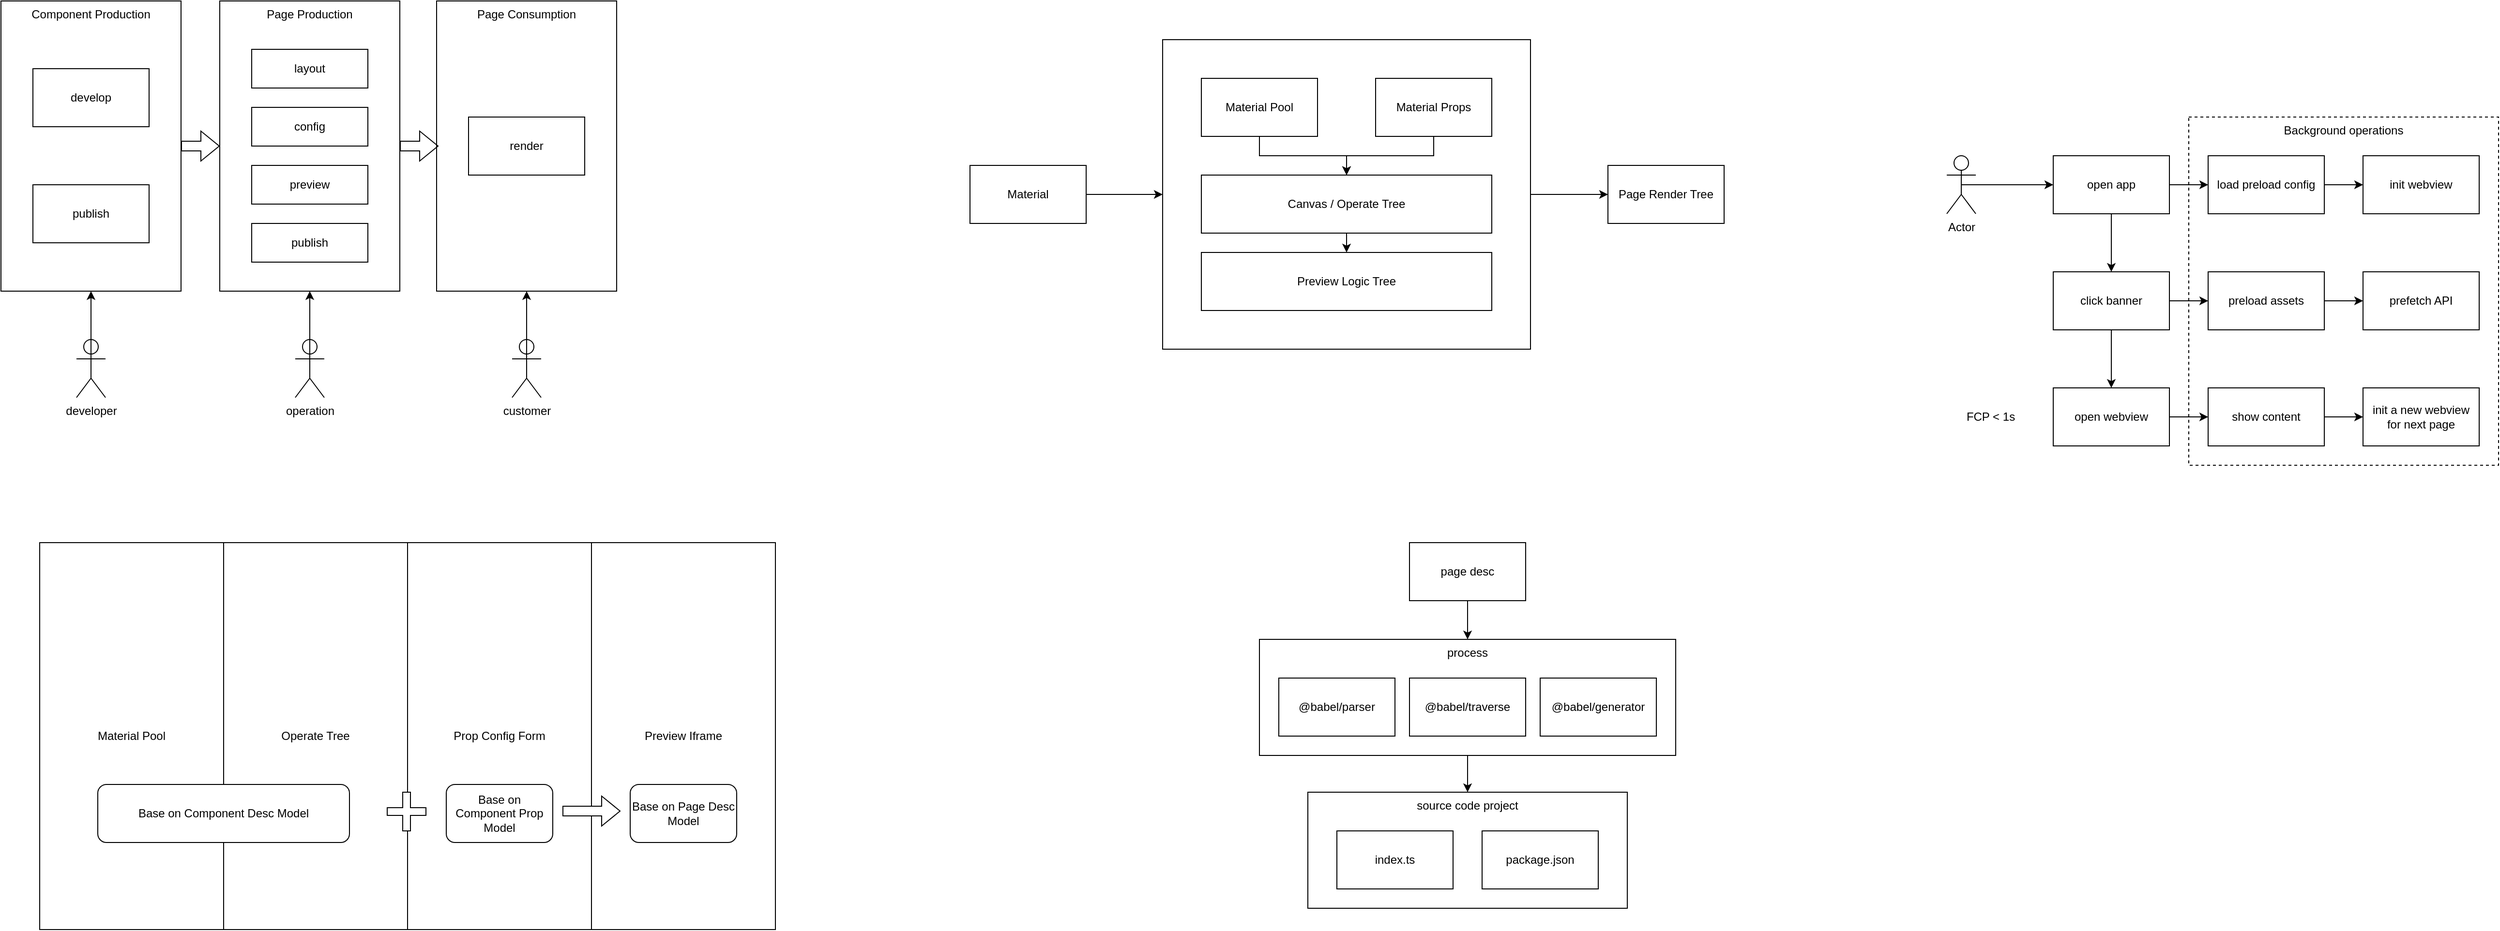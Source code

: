 <mxfile version="20.0.4" type="github">
  <diagram id="PCFFjkg9Jv1gXW4gGNiH" name="Page-1">
    <mxGraphModel dx="1181" dy="686" grid="1" gridSize="10" guides="1" tooltips="1" connect="1" arrows="1" fold="1" page="1" pageScale="1" pageWidth="827" pageHeight="1169" math="0" shadow="0">
      <root>
        <mxCell id="0" />
        <mxCell id="1" parent="0" />
        <mxCell id="uPV0i0hWWloQ9XYH6VPm-38" value="Background operations" style="rounded=0;whiteSpace=wrap;html=1;fillColor=none;verticalAlign=top;dashed=1;" vertex="1" parent="1">
          <mxGeometry x="2380" y="280" width="320" height="360" as="geometry" />
        </mxCell>
        <mxCell id="DFM9-NTpDsd31qXUWvBV-4" value="Component Production" style="rounded=0;whiteSpace=wrap;html=1;verticalAlign=top;" parent="1" vertex="1">
          <mxGeometry x="120" y="160" width="186" height="300" as="geometry" />
        </mxCell>
        <mxCell id="DFM9-NTpDsd31qXUWvBV-5" value="develop" style="rounded=0;whiteSpace=wrap;html=1;" parent="1" vertex="1">
          <mxGeometry x="153" y="230" width="120" height="60" as="geometry" />
        </mxCell>
        <mxCell id="DFM9-NTpDsd31qXUWvBV-6" value="publish" style="rounded=0;whiteSpace=wrap;html=1;" parent="1" vertex="1">
          <mxGeometry x="153" y="350" width="120" height="60" as="geometry" />
        </mxCell>
        <mxCell id="DFM9-NTpDsd31qXUWvBV-8" value="Page Production" style="rounded=0;whiteSpace=wrap;html=1;verticalAlign=top;" parent="1" vertex="1">
          <mxGeometry x="346" y="160" width="186" height="300" as="geometry" />
        </mxCell>
        <mxCell id="DFM9-NTpDsd31qXUWvBV-9" value="Page&amp;nbsp;Consumption" style="rounded=0;whiteSpace=wrap;html=1;verticalAlign=top;" parent="1" vertex="1">
          <mxGeometry x="570" y="160" width="186" height="300" as="geometry" />
        </mxCell>
        <mxCell id="DFM9-NTpDsd31qXUWvBV-10" value="developer" style="shape=umlActor;verticalLabelPosition=bottom;verticalAlign=top;html=1;outlineConnect=0;" parent="1" vertex="1">
          <mxGeometry x="198" y="510" width="30" height="60" as="geometry" />
        </mxCell>
        <mxCell id="DFM9-NTpDsd31qXUWvBV-11" value="operation" style="shape=umlActor;verticalLabelPosition=bottom;verticalAlign=top;html=1;outlineConnect=0;" parent="1" vertex="1">
          <mxGeometry x="424" y="510" width="30" height="60" as="geometry" />
        </mxCell>
        <mxCell id="DFM9-NTpDsd31qXUWvBV-12" value="customer" style="shape=umlActor;verticalLabelPosition=bottom;verticalAlign=top;html=1;outlineConnect=0;" parent="1" vertex="1">
          <mxGeometry x="648" y="510" width="30" height="60" as="geometry" />
        </mxCell>
        <mxCell id="DFM9-NTpDsd31qXUWvBV-15" value="layout" style="rounded=0;whiteSpace=wrap;html=1;" parent="1" vertex="1">
          <mxGeometry x="379" y="210" width="120" height="40" as="geometry" />
        </mxCell>
        <mxCell id="DFM9-NTpDsd31qXUWvBV-16" value="config" style="rounded=0;whiteSpace=wrap;html=1;" parent="1" vertex="1">
          <mxGeometry x="379" y="270" width="120" height="40" as="geometry" />
        </mxCell>
        <mxCell id="DFM9-NTpDsd31qXUWvBV-17" value="preview" style="rounded=0;whiteSpace=wrap;html=1;" parent="1" vertex="1">
          <mxGeometry x="379" y="330" width="120" height="40" as="geometry" />
        </mxCell>
        <mxCell id="DFM9-NTpDsd31qXUWvBV-18" value="publish" style="rounded=0;whiteSpace=wrap;html=1;" parent="1" vertex="1">
          <mxGeometry x="379" y="390" width="120" height="40" as="geometry" />
        </mxCell>
        <mxCell id="DFM9-NTpDsd31qXUWvBV-19" value="render" style="rounded=0;whiteSpace=wrap;html=1;" parent="1" vertex="1">
          <mxGeometry x="603" y="280" width="120" height="60" as="geometry" />
        </mxCell>
        <mxCell id="DFM9-NTpDsd31qXUWvBV-20" value="" style="shape=flexArrow;endArrow=classic;html=1;rounded=0;exitX=1;exitY=0.5;exitDx=0;exitDy=0;entryX=0;entryY=0.5;entryDx=0;entryDy=0;" parent="1" source="DFM9-NTpDsd31qXUWvBV-4" target="DFM9-NTpDsd31qXUWvBV-8" edge="1">
          <mxGeometry width="50" height="50" relative="1" as="geometry">
            <mxPoint x="50" y="390" as="sourcePoint" />
            <mxPoint x="100" y="340" as="targetPoint" />
          </mxGeometry>
        </mxCell>
        <mxCell id="DFM9-NTpDsd31qXUWvBV-21" value="" style="shape=flexArrow;endArrow=classic;html=1;rounded=0;exitX=1;exitY=0.5;exitDx=0;exitDy=0;entryX=0;entryY=0.5;entryDx=0;entryDy=0;" parent="1" edge="1">
          <mxGeometry width="50" height="50" relative="1" as="geometry">
            <mxPoint x="532" y="310" as="sourcePoint" />
            <mxPoint x="572" y="310" as="targetPoint" />
          </mxGeometry>
        </mxCell>
        <mxCell id="DFM9-NTpDsd31qXUWvBV-22" value="" style="endArrow=classic;html=1;rounded=0;exitX=0.5;exitY=0.5;exitDx=0;exitDy=0;exitPerimeter=0;entryX=0.5;entryY=1;entryDx=0;entryDy=0;" parent="1" source="DFM9-NTpDsd31qXUWvBV-10" target="DFM9-NTpDsd31qXUWvBV-4" edge="1">
          <mxGeometry width="50" height="50" relative="1" as="geometry">
            <mxPoint x="300" y="560" as="sourcePoint" />
            <mxPoint x="350" y="510" as="targetPoint" />
          </mxGeometry>
        </mxCell>
        <mxCell id="DFM9-NTpDsd31qXUWvBV-24" value="" style="endArrow=classic;html=1;rounded=0;exitX=0.5;exitY=0.5;exitDx=0;exitDy=0;exitPerimeter=0;entryX=0.5;entryY=1;entryDx=0;entryDy=0;" parent="1" source="DFM9-NTpDsd31qXUWvBV-11" target="DFM9-NTpDsd31qXUWvBV-8" edge="1">
          <mxGeometry width="50" height="50" relative="1" as="geometry">
            <mxPoint x="223" y="550" as="sourcePoint" />
            <mxPoint x="223" y="470" as="targetPoint" />
          </mxGeometry>
        </mxCell>
        <mxCell id="DFM9-NTpDsd31qXUWvBV-25" value="" style="endArrow=classic;html=1;rounded=0;exitX=0.5;exitY=0.5;exitDx=0;exitDy=0;exitPerimeter=0;entryX=0.5;entryY=1;entryDx=0;entryDy=0;" parent="1" source="DFM9-NTpDsd31qXUWvBV-12" target="DFM9-NTpDsd31qXUWvBV-9" edge="1">
          <mxGeometry width="50" height="50" relative="1" as="geometry">
            <mxPoint x="449" y="550" as="sourcePoint" />
            <mxPoint x="449" y="470" as="targetPoint" />
          </mxGeometry>
        </mxCell>
        <mxCell id="DFM9-NTpDsd31qXUWvBV-26" value="" style="rounded=0;whiteSpace=wrap;html=1;" parent="1" vertex="1">
          <mxGeometry x="160" y="720" width="760" height="400" as="geometry" />
        </mxCell>
        <mxCell id="DFM9-NTpDsd31qXUWvBV-27" value="Material Pool" style="rounded=0;whiteSpace=wrap;html=1;" parent="1" vertex="1">
          <mxGeometry x="160" y="720" width="190" height="400" as="geometry" />
        </mxCell>
        <mxCell id="DFM9-NTpDsd31qXUWvBV-28" value="Operate Tree" style="rounded=0;whiteSpace=wrap;html=1;" parent="1" vertex="1">
          <mxGeometry x="350" y="720" width="190" height="400" as="geometry" />
        </mxCell>
        <mxCell id="DFM9-NTpDsd31qXUWvBV-29" value="Prop Config Form" style="rounded=0;whiteSpace=wrap;html=1;" parent="1" vertex="1">
          <mxGeometry x="540" y="720" width="190" height="400" as="geometry" />
        </mxCell>
        <mxCell id="DFM9-NTpDsd31qXUWvBV-30" value="Preview Iframe" style="rounded=0;whiteSpace=wrap;html=1;" parent="1" vertex="1">
          <mxGeometry x="730" y="720" width="190" height="400" as="geometry" />
        </mxCell>
        <mxCell id="DFM9-NTpDsd31qXUWvBV-31" value="Base on Component Desc Model" style="rounded=1;whiteSpace=wrap;html=1;" parent="1" vertex="1">
          <mxGeometry x="220" y="970" width="260" height="60" as="geometry" />
        </mxCell>
        <mxCell id="DFM9-NTpDsd31qXUWvBV-32" value="Base on Component Prop Model" style="rounded=1;whiteSpace=wrap;html=1;" parent="1" vertex="1">
          <mxGeometry x="580" y="970" width="110" height="60" as="geometry" />
        </mxCell>
        <mxCell id="DFM9-NTpDsd31qXUWvBV-33" value="Base on Page Desc Model" style="rounded=1;whiteSpace=wrap;html=1;" parent="1" vertex="1">
          <mxGeometry x="770" y="970" width="110" height="60" as="geometry" />
        </mxCell>
        <mxCell id="DFM9-NTpDsd31qXUWvBV-34" value="" style="shape=cross;whiteSpace=wrap;html=1;" parent="1" vertex="1">
          <mxGeometry x="519" y="978" width="40" height="40" as="geometry" />
        </mxCell>
        <mxCell id="DFM9-NTpDsd31qXUWvBV-35" value="" style="shape=flexArrow;endArrow=classic;html=1;rounded=0;fillColor=#FFFFFF;" parent="1" edge="1">
          <mxGeometry width="50" height="50" relative="1" as="geometry">
            <mxPoint x="700" y="997.5" as="sourcePoint" />
            <mxPoint x="760" y="997.5" as="targetPoint" />
          </mxGeometry>
        </mxCell>
        <mxCell id="uPV0i0hWWloQ9XYH6VPm-1" value="Material" style="rounded=0;whiteSpace=wrap;html=1;" vertex="1" parent="1">
          <mxGeometry x="1121" y="330" width="120" height="60" as="geometry" />
        </mxCell>
        <mxCell id="uPV0i0hWWloQ9XYH6VPm-2" value="" style="rounded=0;whiteSpace=wrap;html=1;" vertex="1" parent="1">
          <mxGeometry x="1320" y="200" width="380" height="320" as="geometry" />
        </mxCell>
        <mxCell id="uPV0i0hWWloQ9XYH6VPm-3" value="Material Pool" style="rounded=0;whiteSpace=wrap;html=1;" vertex="1" parent="1">
          <mxGeometry x="1360" y="240" width="120" height="60" as="geometry" />
        </mxCell>
        <mxCell id="uPV0i0hWWloQ9XYH6VPm-4" value="Material Props" style="rounded=0;whiteSpace=wrap;html=1;" vertex="1" parent="1">
          <mxGeometry x="1540" y="240" width="120" height="60" as="geometry" />
        </mxCell>
        <mxCell id="uPV0i0hWWloQ9XYH6VPm-5" value="Canvas / Operate Tree" style="rounded=0;whiteSpace=wrap;html=1;" vertex="1" parent="1">
          <mxGeometry x="1360" y="340" width="300" height="60" as="geometry" />
        </mxCell>
        <mxCell id="uPV0i0hWWloQ9XYH6VPm-6" value="Preview Logic Tree" style="rounded=0;whiteSpace=wrap;html=1;" vertex="1" parent="1">
          <mxGeometry x="1360" y="420" width="300" height="60" as="geometry" />
        </mxCell>
        <mxCell id="uPV0i0hWWloQ9XYH6VPm-7" value="Page Render Tree" style="rounded=0;whiteSpace=wrap;html=1;" vertex="1" parent="1">
          <mxGeometry x="1780" y="330" width="120" height="60" as="geometry" />
        </mxCell>
        <mxCell id="uPV0i0hWWloQ9XYH6VPm-8" value="" style="endArrow=classic;html=1;rounded=0;exitX=1;exitY=0.5;exitDx=0;exitDy=0;" edge="1" parent="1" source="uPV0i0hWWloQ9XYH6VPm-1" target="uPV0i0hWWloQ9XYH6VPm-2">
          <mxGeometry width="50" height="50" relative="1" as="geometry">
            <mxPoint x="1260" y="480" as="sourcePoint" />
            <mxPoint x="1310" y="430" as="targetPoint" />
          </mxGeometry>
        </mxCell>
        <mxCell id="uPV0i0hWWloQ9XYH6VPm-9" value="" style="endArrow=classic;html=1;rounded=0;exitX=1;exitY=0.5;exitDx=0;exitDy=0;" edge="1" parent="1" source="uPV0i0hWWloQ9XYH6VPm-2" target="uPV0i0hWWloQ9XYH6VPm-7">
          <mxGeometry width="50" height="50" relative="1" as="geometry">
            <mxPoint x="1251" y="370" as="sourcePoint" />
            <mxPoint x="1330" y="370" as="targetPoint" />
          </mxGeometry>
        </mxCell>
        <mxCell id="uPV0i0hWWloQ9XYH6VPm-10" value="" style="endArrow=classic;html=1;rounded=0;exitX=0.5;exitY=1;exitDx=0;exitDy=0;entryX=0.5;entryY=0;entryDx=0;entryDy=0;" edge="1" parent="1" source="uPV0i0hWWloQ9XYH6VPm-3" target="uPV0i0hWWloQ9XYH6VPm-5">
          <mxGeometry width="50" height="50" relative="1" as="geometry">
            <mxPoint x="1270" y="500" as="sourcePoint" />
            <mxPoint x="1320" y="450" as="targetPoint" />
            <Array as="points">
              <mxPoint x="1420" y="320" />
              <mxPoint x="1510" y="320" />
            </Array>
          </mxGeometry>
        </mxCell>
        <mxCell id="uPV0i0hWWloQ9XYH6VPm-11" value="" style="endArrow=classic;html=1;rounded=0;exitX=0.5;exitY=1;exitDx=0;exitDy=0;" edge="1" parent="1" source="uPV0i0hWWloQ9XYH6VPm-4">
          <mxGeometry width="50" height="50" relative="1" as="geometry">
            <mxPoint x="1430" y="310" as="sourcePoint" />
            <mxPoint x="1510" y="340" as="targetPoint" />
            <Array as="points">
              <mxPoint x="1600" y="320" />
              <mxPoint x="1510" y="320" />
            </Array>
          </mxGeometry>
        </mxCell>
        <mxCell id="uPV0i0hWWloQ9XYH6VPm-12" value="" style="endArrow=classic;html=1;rounded=0;exitX=0.5;exitY=1;exitDx=0;exitDy=0;" edge="1" parent="1" source="uPV0i0hWWloQ9XYH6VPm-5" target="uPV0i0hWWloQ9XYH6VPm-6">
          <mxGeometry width="50" height="50" relative="1" as="geometry">
            <mxPoint x="1550" y="610" as="sourcePoint" />
            <mxPoint x="1600" y="560" as="targetPoint" />
          </mxGeometry>
        </mxCell>
        <mxCell id="uPV0i0hWWloQ9XYH6VPm-17" value="page desc" style="rounded=0;whiteSpace=wrap;html=1;" vertex="1" parent="1">
          <mxGeometry x="1575" y="720" width="120" height="60" as="geometry" />
        </mxCell>
        <mxCell id="uPV0i0hWWloQ9XYH6VPm-18" value="process" style="rounded=0;whiteSpace=wrap;html=1;verticalAlign=top;" vertex="1" parent="1">
          <mxGeometry x="1420" y="820" width="430" height="120" as="geometry" />
        </mxCell>
        <mxCell id="uPV0i0hWWloQ9XYH6VPm-19" value="@babel/parser" style="rounded=0;whiteSpace=wrap;html=1;" vertex="1" parent="1">
          <mxGeometry x="1440" y="860" width="120" height="60" as="geometry" />
        </mxCell>
        <mxCell id="uPV0i0hWWloQ9XYH6VPm-23" value="@babel/traverse" style="rounded=0;whiteSpace=wrap;html=1;" vertex="1" parent="1">
          <mxGeometry x="1575" y="860" width="120" height="60" as="geometry" />
        </mxCell>
        <mxCell id="uPV0i0hWWloQ9XYH6VPm-24" value="@babel/generator" style="rounded=0;whiteSpace=wrap;html=1;" vertex="1" parent="1">
          <mxGeometry x="1710" y="860" width="120" height="60" as="geometry" />
        </mxCell>
        <mxCell id="uPV0i0hWWloQ9XYH6VPm-25" value="source code project" style="rounded=0;whiteSpace=wrap;html=1;verticalAlign=top;" vertex="1" parent="1">
          <mxGeometry x="1470" y="978" width="330" height="120" as="geometry" />
        </mxCell>
        <mxCell id="uPV0i0hWWloQ9XYH6VPm-26" value="index.ts" style="rounded=0;whiteSpace=wrap;html=1;" vertex="1" parent="1">
          <mxGeometry x="1500" y="1018" width="120" height="60" as="geometry" />
        </mxCell>
        <mxCell id="uPV0i0hWWloQ9XYH6VPm-27" value="package.json" style="rounded=0;whiteSpace=wrap;html=1;" vertex="1" parent="1">
          <mxGeometry x="1650" y="1018" width="120" height="60" as="geometry" />
        </mxCell>
        <mxCell id="uPV0i0hWWloQ9XYH6VPm-28" value="" style="endArrow=classic;html=1;rounded=0;exitX=0.5;exitY=1;exitDx=0;exitDy=0;entryX=0.5;entryY=0;entryDx=0;entryDy=0;" edge="1" parent="1" source="uPV0i0hWWloQ9XYH6VPm-17" target="uPV0i0hWWloQ9XYH6VPm-18">
          <mxGeometry width="50" height="50" relative="1" as="geometry">
            <mxPoint x="1330" y="820" as="sourcePoint" />
            <mxPoint x="1380" y="770" as="targetPoint" />
          </mxGeometry>
        </mxCell>
        <mxCell id="uPV0i0hWWloQ9XYH6VPm-29" value="" style="endArrow=classic;html=1;rounded=0;exitX=0.5;exitY=1;exitDx=0;exitDy=0;entryX=0.5;entryY=0;entryDx=0;entryDy=0;" edge="1" parent="1" source="uPV0i0hWWloQ9XYH6VPm-18" target="uPV0i0hWWloQ9XYH6VPm-25">
          <mxGeometry width="50" height="50" relative="1" as="geometry">
            <mxPoint x="1390" y="1030" as="sourcePoint" />
            <mxPoint x="1440" y="980" as="targetPoint" />
          </mxGeometry>
        </mxCell>
        <mxCell id="uPV0i0hWWloQ9XYH6VPm-30" value="open app" style="rounded=0;whiteSpace=wrap;html=1;" vertex="1" parent="1">
          <mxGeometry x="2240" y="320" width="120" height="60" as="geometry" />
        </mxCell>
        <mxCell id="uPV0i0hWWloQ9XYH6VPm-31" value="load preload config" style="rounded=0;whiteSpace=wrap;html=1;" vertex="1" parent="1">
          <mxGeometry x="2400" y="320" width="120" height="60" as="geometry" />
        </mxCell>
        <mxCell id="uPV0i0hWWloQ9XYH6VPm-32" value="init webview" style="rounded=0;whiteSpace=wrap;html=1;" vertex="1" parent="1">
          <mxGeometry x="2560" y="320" width="120" height="60" as="geometry" />
        </mxCell>
        <mxCell id="uPV0i0hWWloQ9XYH6VPm-33" value="Actor" style="shape=umlActor;verticalLabelPosition=bottom;verticalAlign=top;html=1;outlineConnect=0;" vertex="1" parent="1">
          <mxGeometry x="2130" y="320" width="30" height="60" as="geometry" />
        </mxCell>
        <mxCell id="uPV0i0hWWloQ9XYH6VPm-34" value="" style="endArrow=classic;html=1;rounded=0;exitX=0.5;exitY=0.5;exitDx=0;exitDy=0;exitPerimeter=0;" edge="1" parent="1" source="uPV0i0hWWloQ9XYH6VPm-33" target="uPV0i0hWWloQ9XYH6VPm-30">
          <mxGeometry width="50" height="50" relative="1" as="geometry">
            <mxPoint x="2250" y="480" as="sourcePoint" />
            <mxPoint x="2300" y="430" as="targetPoint" />
          </mxGeometry>
        </mxCell>
        <mxCell id="uPV0i0hWWloQ9XYH6VPm-35" value="" style="endArrow=classic;html=1;rounded=0;exitX=1;exitY=0.5;exitDx=0;exitDy=0;entryX=0;entryY=0.5;entryDx=0;entryDy=0;" edge="1" parent="1" source="uPV0i0hWWloQ9XYH6VPm-30" target="uPV0i0hWWloQ9XYH6VPm-31">
          <mxGeometry width="50" height="50" relative="1" as="geometry">
            <mxPoint x="2155" y="360" as="sourcePoint" />
            <mxPoint x="2250" y="360" as="targetPoint" />
          </mxGeometry>
        </mxCell>
        <mxCell id="uPV0i0hWWloQ9XYH6VPm-36" value="" style="endArrow=classic;html=1;rounded=0;exitX=1;exitY=0.5;exitDx=0;exitDy=0;entryX=0;entryY=0.5;entryDx=0;entryDy=0;" edge="1" parent="1" source="uPV0i0hWWloQ9XYH6VPm-31" target="uPV0i0hWWloQ9XYH6VPm-32">
          <mxGeometry width="50" height="50" relative="1" as="geometry">
            <mxPoint x="2370" y="360" as="sourcePoint" />
            <mxPoint x="2410" y="360" as="targetPoint" />
          </mxGeometry>
        </mxCell>
        <mxCell id="uPV0i0hWWloQ9XYH6VPm-39" value="" style="endArrow=classic;html=1;rounded=0;exitX=0.5;exitY=1;exitDx=0;exitDy=0;" edge="1" parent="1" source="uPV0i0hWWloQ9XYH6VPm-30">
          <mxGeometry width="50" height="50" relative="1" as="geometry">
            <mxPoint x="2300" y="560" as="sourcePoint" />
            <mxPoint x="2300" y="440" as="targetPoint" />
          </mxGeometry>
        </mxCell>
        <mxCell id="uPV0i0hWWloQ9XYH6VPm-40" value="click banner" style="rounded=0;whiteSpace=wrap;html=1;" vertex="1" parent="1">
          <mxGeometry x="2240" y="440" width="120" height="60" as="geometry" />
        </mxCell>
        <mxCell id="uPV0i0hWWloQ9XYH6VPm-42" value="open webview" style="rounded=0;whiteSpace=wrap;html=1;" vertex="1" parent="1">
          <mxGeometry x="2240" y="560" width="120" height="60" as="geometry" />
        </mxCell>
        <mxCell id="uPV0i0hWWloQ9XYH6VPm-43" value="" style="endArrow=classic;html=1;rounded=0;exitX=0.5;exitY=1;exitDx=0;exitDy=0;entryX=0.5;entryY=0;entryDx=0;entryDy=0;" edge="1" parent="1" source="uPV0i0hWWloQ9XYH6VPm-40" target="uPV0i0hWWloQ9XYH6VPm-42">
          <mxGeometry width="50" height="50" relative="1" as="geometry">
            <mxPoint x="2440" y="570" as="sourcePoint" />
            <mxPoint x="2490" y="520" as="targetPoint" />
          </mxGeometry>
        </mxCell>
        <mxCell id="uPV0i0hWWloQ9XYH6VPm-44" value="preload assets" style="rounded=0;whiteSpace=wrap;html=1;" vertex="1" parent="1">
          <mxGeometry x="2400" y="440" width="120" height="60" as="geometry" />
        </mxCell>
        <mxCell id="uPV0i0hWWloQ9XYH6VPm-45" value="prefetch API" style="rounded=0;whiteSpace=wrap;html=1;" vertex="1" parent="1">
          <mxGeometry x="2560" y="440" width="120" height="60" as="geometry" />
        </mxCell>
        <mxCell id="uPV0i0hWWloQ9XYH6VPm-46" value="show content" style="rounded=0;whiteSpace=wrap;html=1;" vertex="1" parent="1">
          <mxGeometry x="2400" y="560" width="120" height="60" as="geometry" />
        </mxCell>
        <mxCell id="uPV0i0hWWloQ9XYH6VPm-47" value="init a new webview&lt;br&gt;for next page" style="rounded=0;whiteSpace=wrap;html=1;" vertex="1" parent="1">
          <mxGeometry x="2560" y="560" width="120" height="60" as="geometry" />
        </mxCell>
        <mxCell id="uPV0i0hWWloQ9XYH6VPm-48" value="" style="endArrow=classic;html=1;rounded=0;exitX=1;exitY=0.5;exitDx=0;exitDy=0;entryX=0;entryY=0.5;entryDx=0;entryDy=0;" edge="1" parent="1" source="uPV0i0hWWloQ9XYH6VPm-40" target="uPV0i0hWWloQ9XYH6VPm-44">
          <mxGeometry width="50" height="50" relative="1" as="geometry">
            <mxPoint x="2400" y="730" as="sourcePoint" />
            <mxPoint x="2450" y="680" as="targetPoint" />
          </mxGeometry>
        </mxCell>
        <mxCell id="uPV0i0hWWloQ9XYH6VPm-49" value="" style="endArrow=classic;html=1;rounded=0;exitX=1;exitY=0.5;exitDx=0;exitDy=0;" edge="1" parent="1" source="uPV0i0hWWloQ9XYH6VPm-44" target="uPV0i0hWWloQ9XYH6VPm-45">
          <mxGeometry width="50" height="50" relative="1" as="geometry">
            <mxPoint x="2370" y="480" as="sourcePoint" />
            <mxPoint x="2410" y="480" as="targetPoint" />
          </mxGeometry>
        </mxCell>
        <mxCell id="uPV0i0hWWloQ9XYH6VPm-51" value="" style="endArrow=classic;html=1;rounded=0;exitX=1;exitY=0.5;exitDx=0;exitDy=0;" edge="1" parent="1" source="uPV0i0hWWloQ9XYH6VPm-42" target="uPV0i0hWWloQ9XYH6VPm-46">
          <mxGeometry width="50" height="50" relative="1" as="geometry">
            <mxPoint x="2370" y="480" as="sourcePoint" />
            <mxPoint x="2410" y="480" as="targetPoint" />
          </mxGeometry>
        </mxCell>
        <mxCell id="uPV0i0hWWloQ9XYH6VPm-52" value="" style="endArrow=classic;html=1;rounded=0;exitX=1;exitY=0.5;exitDx=0;exitDy=0;entryX=0;entryY=0.5;entryDx=0;entryDy=0;" edge="1" parent="1" source="uPV0i0hWWloQ9XYH6VPm-46" target="uPV0i0hWWloQ9XYH6VPm-47">
          <mxGeometry width="50" height="50" relative="1" as="geometry">
            <mxPoint x="2370" y="600" as="sourcePoint" />
            <mxPoint x="2410" y="600" as="targetPoint" />
          </mxGeometry>
        </mxCell>
        <mxCell id="uPV0i0hWWloQ9XYH6VPm-53" value="FCP &amp;lt; 1s" style="text;html=1;align=center;verticalAlign=middle;resizable=0;points=[];autosize=1;strokeColor=none;fillColor=none;" vertex="1" parent="1">
          <mxGeometry x="2140" y="575" width="70" height="30" as="geometry" />
        </mxCell>
      </root>
    </mxGraphModel>
  </diagram>
</mxfile>
